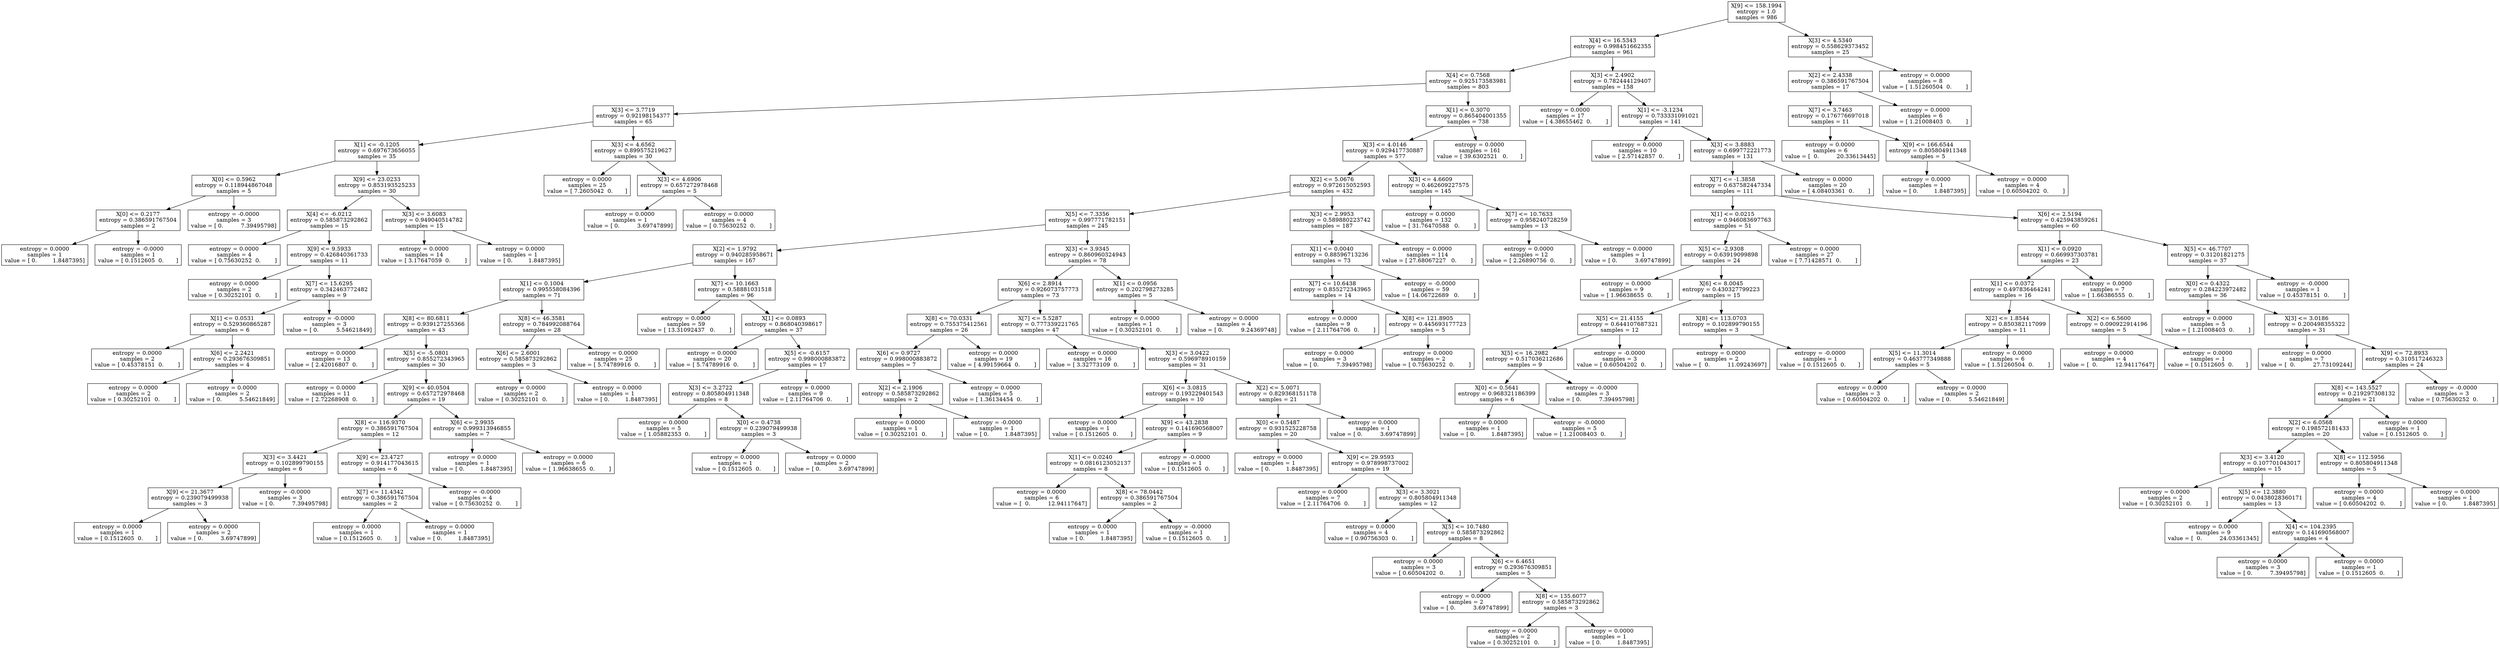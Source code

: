 digraph Tree {
0 [label="X[9] <= 158.1994\nentropy = 1.0\nsamples = 986", shape="box"] ;
1 [label="X[4] <= 16.5343\nentropy = 0.998451662355\nsamples = 961", shape="box"] ;
0 -> 1 ;
2 [label="X[4] <= 0.7568\nentropy = 0.925173583981\nsamples = 803", shape="box"] ;
1 -> 2 ;
3 [label="X[3] <= 3.7719\nentropy = 0.92198154377\nsamples = 65", shape="box"] ;
2 -> 3 ;
4 [label="X[1] <= -0.1205\nentropy = 0.697673656055\nsamples = 35", shape="box"] ;
3 -> 4 ;
5 [label="X[0] <= 0.5962\nentropy = 0.118944867048\nsamples = 5", shape="box"] ;
4 -> 5 ;
6 [label="X[0] <= 0.2177\nentropy = 0.386591767504\nsamples = 2", shape="box"] ;
5 -> 6 ;
7 [label="entropy = 0.0000\nsamples = 1\nvalue = [ 0.         1.8487395]", shape="box"] ;
6 -> 7 ;
8 [label="entropy = -0.0000\nsamples = 1\nvalue = [ 0.1512605  0.       ]", shape="box"] ;
6 -> 8 ;
9 [label="entropy = -0.0000\nsamples = 3\nvalue = [ 0.          7.39495798]", shape="box"] ;
5 -> 9 ;
10 [label="X[9] <= 23.0233\nentropy = 0.853193525233\nsamples = 30", shape="box"] ;
4 -> 10 ;
11 [label="X[4] <= -6.0212\nentropy = 0.585873292862\nsamples = 15", shape="box"] ;
10 -> 11 ;
12 [label="entropy = 0.0000\nsamples = 4\nvalue = [ 0.75630252  0.        ]", shape="box"] ;
11 -> 12 ;
13 [label="X[9] <= 9.5933\nentropy = 0.426840361733\nsamples = 11", shape="box"] ;
11 -> 13 ;
14 [label="entropy = 0.0000\nsamples = 2\nvalue = [ 0.30252101  0.        ]", shape="box"] ;
13 -> 14 ;
15 [label="X[7] <= 15.6295\nentropy = 0.342463772482\nsamples = 9", shape="box"] ;
13 -> 15 ;
16 [label="X[1] <= 0.0531\nentropy = 0.529360865287\nsamples = 6", shape="box"] ;
15 -> 16 ;
17 [label="entropy = 0.0000\nsamples = 2\nvalue = [ 0.45378151  0.        ]", shape="box"] ;
16 -> 17 ;
18 [label="X[6] <= 2.2421\nentropy = 0.293676309851\nsamples = 4", shape="box"] ;
16 -> 18 ;
19 [label="entropy = 0.0000\nsamples = 2\nvalue = [ 0.30252101  0.        ]", shape="box"] ;
18 -> 19 ;
20 [label="entropy = 0.0000\nsamples = 2\nvalue = [ 0.          5.54621849]", shape="box"] ;
18 -> 20 ;
21 [label="entropy = -0.0000\nsamples = 3\nvalue = [ 0.          5.54621849]", shape="box"] ;
15 -> 21 ;
22 [label="X[3] <= 3.6083\nentropy = 0.949040514782\nsamples = 15", shape="box"] ;
10 -> 22 ;
23 [label="entropy = 0.0000\nsamples = 14\nvalue = [ 3.17647059  0.        ]", shape="box"] ;
22 -> 23 ;
24 [label="entropy = 0.0000\nsamples = 1\nvalue = [ 0.         1.8487395]", shape="box"] ;
22 -> 24 ;
25 [label="X[3] <= 4.6562\nentropy = 0.899575219627\nsamples = 30", shape="box"] ;
3 -> 25 ;
26 [label="entropy = 0.0000\nsamples = 25\nvalue = [ 7.2605042  0.       ]", shape="box"] ;
25 -> 26 ;
27 [label="X[3] <= 4.6906\nentropy = 0.657272978468\nsamples = 5", shape="box"] ;
25 -> 27 ;
28 [label="entropy = 0.0000\nsamples = 1\nvalue = [ 0.          3.69747899]", shape="box"] ;
27 -> 28 ;
29 [label="entropy = 0.0000\nsamples = 4\nvalue = [ 0.75630252  0.        ]", shape="box"] ;
27 -> 29 ;
30 [label="X[1] <= 0.3070\nentropy = 0.865404001355\nsamples = 738", shape="box"] ;
2 -> 30 ;
31 [label="X[3] <= 4.0146\nentropy = 0.929417730887\nsamples = 577", shape="box"] ;
30 -> 31 ;
32 [label="X[2] <= 5.0676\nentropy = 0.972615052593\nsamples = 432", shape="box"] ;
31 -> 32 ;
33 [label="X[5] <= 7.3356\nentropy = 0.997771782151\nsamples = 245", shape="box"] ;
32 -> 33 ;
34 [label="X[2] <= 1.9792\nentropy = 0.940285958671\nsamples = 167", shape="box"] ;
33 -> 34 ;
35 [label="X[1] <= 0.1004\nentropy = 0.995558084396\nsamples = 71", shape="box"] ;
34 -> 35 ;
36 [label="X[8] <= 80.6811\nentropy = 0.939127255366\nsamples = 43", shape="box"] ;
35 -> 36 ;
37 [label="entropy = 0.0000\nsamples = 13\nvalue = [ 2.42016807  0.        ]", shape="box"] ;
36 -> 37 ;
38 [label="X[5] <= -5.0801\nentropy = 0.855272343965\nsamples = 30", shape="box"] ;
36 -> 38 ;
39 [label="entropy = 0.0000\nsamples = 11\nvalue = [ 2.72268908  0.        ]", shape="box"] ;
38 -> 39 ;
40 [label="X[9] <= 40.0504\nentropy = 0.657272978468\nsamples = 19", shape="box"] ;
38 -> 40 ;
41 [label="X[8] <= 116.9370\nentropy = 0.386591767504\nsamples = 12", shape="box"] ;
40 -> 41 ;
42 [label="X[3] <= 3.4421\nentropy = 0.102899790155\nsamples = 6", shape="box"] ;
41 -> 42 ;
43 [label="X[9] <= 21.3677\nentropy = 0.239079499938\nsamples = 3", shape="box"] ;
42 -> 43 ;
44 [label="entropy = 0.0000\nsamples = 1\nvalue = [ 0.1512605  0.       ]", shape="box"] ;
43 -> 44 ;
45 [label="entropy = 0.0000\nsamples = 2\nvalue = [ 0.          3.69747899]", shape="box"] ;
43 -> 45 ;
46 [label="entropy = -0.0000\nsamples = 3\nvalue = [ 0.          7.39495798]", shape="box"] ;
42 -> 46 ;
47 [label="X[9] <= 23.4727\nentropy = 0.914177043615\nsamples = 6", shape="box"] ;
41 -> 47 ;
48 [label="X[7] <= 11.4342\nentropy = 0.386591767504\nsamples = 2", shape="box"] ;
47 -> 48 ;
49 [label="entropy = 0.0000\nsamples = 1\nvalue = [ 0.1512605  0.       ]", shape="box"] ;
48 -> 49 ;
50 [label="entropy = 0.0000\nsamples = 1\nvalue = [ 0.         1.8487395]", shape="box"] ;
48 -> 50 ;
51 [label="entropy = -0.0000\nsamples = 4\nvalue = [ 0.75630252  0.        ]", shape="box"] ;
47 -> 51 ;
52 [label="X[6] <= 2.9935\nentropy = 0.999313946855\nsamples = 7", shape="box"] ;
40 -> 52 ;
53 [label="entropy = 0.0000\nsamples = 1\nvalue = [ 0.         1.8487395]", shape="box"] ;
52 -> 53 ;
54 [label="entropy = 0.0000\nsamples = 6\nvalue = [ 1.96638655  0.        ]", shape="box"] ;
52 -> 54 ;
55 [label="X[8] <= 46.3581\nentropy = 0.784992088764\nsamples = 28", shape="box"] ;
35 -> 55 ;
56 [label="X[6] <= 2.6001\nentropy = 0.585873292862\nsamples = 3", shape="box"] ;
55 -> 56 ;
57 [label="entropy = 0.0000\nsamples = 2\nvalue = [ 0.30252101  0.        ]", shape="box"] ;
56 -> 57 ;
58 [label="entropy = 0.0000\nsamples = 1\nvalue = [ 0.         1.8487395]", shape="box"] ;
56 -> 58 ;
59 [label="entropy = 0.0000\nsamples = 25\nvalue = [ 5.74789916  0.        ]", shape="box"] ;
55 -> 59 ;
60 [label="X[7] <= 10.1663\nentropy = 0.58881031518\nsamples = 96", shape="box"] ;
34 -> 60 ;
61 [label="entropy = 0.0000\nsamples = 59\nvalue = [ 13.31092437   0.        ]", shape="box"] ;
60 -> 61 ;
62 [label="X[1] <= 0.0893\nentropy = 0.868040398617\nsamples = 37", shape="box"] ;
60 -> 62 ;
63 [label="entropy = 0.0000\nsamples = 20\nvalue = [ 5.74789916  0.        ]", shape="box"] ;
62 -> 63 ;
64 [label="X[5] <= -0.6157\nentropy = 0.998000883872\nsamples = 17", shape="box"] ;
62 -> 64 ;
65 [label="X[3] <= 3.2722\nentropy = 0.805804911348\nsamples = 8", shape="box"] ;
64 -> 65 ;
66 [label="entropy = 0.0000\nsamples = 5\nvalue = [ 1.05882353  0.        ]", shape="box"] ;
65 -> 66 ;
67 [label="X[0] <= 0.4738\nentropy = 0.239079499938\nsamples = 3", shape="box"] ;
65 -> 67 ;
68 [label="entropy = 0.0000\nsamples = 1\nvalue = [ 0.1512605  0.       ]", shape="box"] ;
67 -> 68 ;
69 [label="entropy = 0.0000\nsamples = 2\nvalue = [ 0.          3.69747899]", shape="box"] ;
67 -> 69 ;
70 [label="entropy = 0.0000\nsamples = 9\nvalue = [ 2.11764706  0.        ]", shape="box"] ;
64 -> 70 ;
71 [label="X[3] <= 3.9345\nentropy = 0.860960324943\nsamples = 78", shape="box"] ;
33 -> 71 ;
72 [label="X[6] <= 2.8914\nentropy = 0.926073757773\nsamples = 73", shape="box"] ;
71 -> 72 ;
73 [label="X[8] <= 70.0331\nentropy = 0.755375412561\nsamples = 26", shape="box"] ;
72 -> 73 ;
74 [label="X[6] <= 0.9727\nentropy = 0.998000883872\nsamples = 7", shape="box"] ;
73 -> 74 ;
75 [label="X[2] <= 2.1906\nentropy = 0.585873292862\nsamples = 2", shape="box"] ;
74 -> 75 ;
76 [label="entropy = 0.0000\nsamples = 1\nvalue = [ 0.30252101  0.        ]", shape="box"] ;
75 -> 76 ;
77 [label="entropy = -0.0000\nsamples = 1\nvalue = [ 0.         1.8487395]", shape="box"] ;
75 -> 77 ;
78 [label="entropy = 0.0000\nsamples = 5\nvalue = [ 1.36134454  0.        ]", shape="box"] ;
74 -> 78 ;
79 [label="entropy = 0.0000\nsamples = 19\nvalue = [ 4.99159664  0.        ]", shape="box"] ;
73 -> 79 ;
80 [label="X[7] <= 5.5287\nentropy = 0.777339221765\nsamples = 47", shape="box"] ;
72 -> 80 ;
81 [label="entropy = 0.0000\nsamples = 16\nvalue = [ 3.32773109  0.        ]", shape="box"] ;
80 -> 81 ;
82 [label="X[3] <= 3.0422\nentropy = 0.596978910159\nsamples = 31", shape="box"] ;
80 -> 82 ;
83 [label="X[6] <= 3.0815\nentropy = 0.193229401543\nsamples = 10", shape="box"] ;
82 -> 83 ;
84 [label="entropy = 0.0000\nsamples = 1\nvalue = [ 0.1512605  0.       ]", shape="box"] ;
83 -> 84 ;
85 [label="X[9] <= 43.2838\nentropy = 0.141690568007\nsamples = 9", shape="box"] ;
83 -> 85 ;
86 [label="X[1] <= 0.0240\nentropy = 0.0816123052137\nsamples = 8", shape="box"] ;
85 -> 86 ;
87 [label="entropy = 0.0000\nsamples = 6\nvalue = [  0.          12.94117647]", shape="box"] ;
86 -> 87 ;
88 [label="X[8] <= 78.0442\nentropy = 0.386591767504\nsamples = 2", shape="box"] ;
86 -> 88 ;
89 [label="entropy = 0.0000\nsamples = 1\nvalue = [ 0.         1.8487395]", shape="box"] ;
88 -> 89 ;
90 [label="entropy = -0.0000\nsamples = 1\nvalue = [ 0.1512605  0.       ]", shape="box"] ;
88 -> 90 ;
91 [label="entropy = -0.0000\nsamples = 1\nvalue = [ 0.1512605  0.       ]", shape="box"] ;
85 -> 91 ;
92 [label="X[2] <= 5.0071\nentropy = 0.829368151178\nsamples = 21", shape="box"] ;
82 -> 92 ;
93 [label="X[0] <= 0.5487\nentropy = 0.931525228758\nsamples = 20", shape="box"] ;
92 -> 93 ;
94 [label="entropy = 0.0000\nsamples = 1\nvalue = [ 0.         1.8487395]", shape="box"] ;
93 -> 94 ;
95 [label="X[9] <= 29.9593\nentropy = 0.978998737002\nsamples = 19", shape="box"] ;
93 -> 95 ;
96 [label="entropy = 0.0000\nsamples = 7\nvalue = [ 2.11764706  0.        ]", shape="box"] ;
95 -> 96 ;
97 [label="X[3] <= 3.3021\nentropy = 0.805804911348\nsamples = 12", shape="box"] ;
95 -> 97 ;
98 [label="entropy = 0.0000\nsamples = 4\nvalue = [ 0.90756303  0.        ]", shape="box"] ;
97 -> 98 ;
99 [label="X[5] <= 10.7480\nentropy = 0.585873292862\nsamples = 8", shape="box"] ;
97 -> 99 ;
100 [label="entropy = 0.0000\nsamples = 3\nvalue = [ 0.60504202  0.        ]", shape="box"] ;
99 -> 100 ;
101 [label="X[6] <= 6.4651\nentropy = 0.293676309851\nsamples = 5", shape="box"] ;
99 -> 101 ;
102 [label="entropy = 0.0000\nsamples = 2\nvalue = [ 0.          3.69747899]", shape="box"] ;
101 -> 102 ;
103 [label="X[8] <= 135.6077\nentropy = 0.585873292862\nsamples = 3", shape="box"] ;
101 -> 103 ;
104 [label="entropy = 0.0000\nsamples = 2\nvalue = [ 0.30252101  0.        ]", shape="box"] ;
103 -> 104 ;
105 [label="entropy = 0.0000\nsamples = 1\nvalue = [ 0.         1.8487395]", shape="box"] ;
103 -> 105 ;
106 [label="entropy = 0.0000\nsamples = 1\nvalue = [ 0.          3.69747899]", shape="box"] ;
92 -> 106 ;
107 [label="X[1] <= 0.0956\nentropy = 0.202798273285\nsamples = 5", shape="box"] ;
71 -> 107 ;
108 [label="entropy = 0.0000\nsamples = 1\nvalue = [ 0.30252101  0.        ]", shape="box"] ;
107 -> 108 ;
109 [label="entropy = 0.0000\nsamples = 4\nvalue = [ 0.          9.24369748]", shape="box"] ;
107 -> 109 ;
110 [label="X[3] <= 2.9953\nentropy = 0.589880223742\nsamples = 187", shape="box"] ;
32 -> 110 ;
111 [label="X[1] <= 0.0040\nentropy = 0.88596713236\nsamples = 73", shape="box"] ;
110 -> 111 ;
112 [label="X[7] <= 10.6438\nentropy = 0.855272343965\nsamples = 14", shape="box"] ;
111 -> 112 ;
113 [label="entropy = 0.0000\nsamples = 9\nvalue = [ 2.11764706  0.        ]", shape="box"] ;
112 -> 113 ;
114 [label="X[8] <= 121.8905\nentropy = 0.445693177723\nsamples = 5", shape="box"] ;
112 -> 114 ;
115 [label="entropy = 0.0000\nsamples = 3\nvalue = [ 0.          7.39495798]", shape="box"] ;
114 -> 115 ;
116 [label="entropy = 0.0000\nsamples = 2\nvalue = [ 0.75630252  0.        ]", shape="box"] ;
114 -> 116 ;
117 [label="entropy = -0.0000\nsamples = 59\nvalue = [ 14.06722689   0.        ]", shape="box"] ;
111 -> 117 ;
118 [label="entropy = 0.0000\nsamples = 114\nvalue = [ 27.68067227   0.        ]", shape="box"] ;
110 -> 118 ;
119 [label="X[3] <= 4.6609\nentropy = 0.462609227575\nsamples = 145", shape="box"] ;
31 -> 119 ;
120 [label="entropy = 0.0000\nsamples = 132\nvalue = [ 31.76470588   0.        ]", shape="box"] ;
119 -> 120 ;
121 [label="X[7] <= 10.7633\nentropy = 0.958240728259\nsamples = 13", shape="box"] ;
119 -> 121 ;
122 [label="entropy = 0.0000\nsamples = 12\nvalue = [ 2.26890756  0.        ]", shape="box"] ;
121 -> 122 ;
123 [label="entropy = 0.0000\nsamples = 1\nvalue = [ 0.          3.69747899]", shape="box"] ;
121 -> 123 ;
124 [label="entropy = 0.0000\nsamples = 161\nvalue = [ 39.6302521   0.       ]", shape="box"] ;
30 -> 124 ;
125 [label="X[3] <= 2.4902\nentropy = 0.782444129407\nsamples = 158", shape="box"] ;
1 -> 125 ;
126 [label="entropy = 0.0000\nsamples = 17\nvalue = [ 4.38655462  0.        ]", shape="box"] ;
125 -> 126 ;
127 [label="X[1] <= -3.1234\nentropy = 0.733331091021\nsamples = 141", shape="box"] ;
125 -> 127 ;
128 [label="entropy = 0.0000\nsamples = 10\nvalue = [ 2.57142857  0.        ]", shape="box"] ;
127 -> 128 ;
129 [label="X[3] <= 3.8883\nentropy = 0.699772221773\nsamples = 131", shape="box"] ;
127 -> 129 ;
130 [label="X[7] <= -1.3858\nentropy = 0.637582447334\nsamples = 111", shape="box"] ;
129 -> 130 ;
131 [label="X[1] <= 0.0215\nentropy = 0.946083697763\nsamples = 51", shape="box"] ;
130 -> 131 ;
132 [label="X[5] <= -2.9308\nentropy = 0.63919099898\nsamples = 24", shape="box"] ;
131 -> 132 ;
133 [label="entropy = 0.0000\nsamples = 9\nvalue = [ 1.96638655  0.        ]", shape="box"] ;
132 -> 133 ;
134 [label="X[6] <= 8.0045\nentropy = 0.430327799223\nsamples = 15", shape="box"] ;
132 -> 134 ;
135 [label="X[5] <= 21.4155\nentropy = 0.644107687321\nsamples = 12", shape="box"] ;
134 -> 135 ;
136 [label="X[5] <= 16.2982\nentropy = 0.517036212686\nsamples = 9", shape="box"] ;
135 -> 136 ;
137 [label="X[0] <= 0.5641\nentropy = 0.968321186399\nsamples = 6", shape="box"] ;
136 -> 137 ;
138 [label="entropy = 0.0000\nsamples = 1\nvalue = [ 0.         1.8487395]", shape="box"] ;
137 -> 138 ;
139 [label="entropy = -0.0000\nsamples = 5\nvalue = [ 1.21008403  0.        ]", shape="box"] ;
137 -> 139 ;
140 [label="entropy = -0.0000\nsamples = 3\nvalue = [ 0.          7.39495798]", shape="box"] ;
136 -> 140 ;
141 [label="entropy = -0.0000\nsamples = 3\nvalue = [ 0.60504202  0.        ]", shape="box"] ;
135 -> 141 ;
142 [label="X[8] <= 113.0703\nentropy = 0.102899790155\nsamples = 3", shape="box"] ;
134 -> 142 ;
143 [label="entropy = 0.0000\nsamples = 2\nvalue = [  0.          11.09243697]", shape="box"] ;
142 -> 143 ;
144 [label="entropy = -0.0000\nsamples = 1\nvalue = [ 0.1512605  0.       ]", shape="box"] ;
142 -> 144 ;
145 [label="entropy = 0.0000\nsamples = 27\nvalue = [ 7.71428571  0.        ]", shape="box"] ;
131 -> 145 ;
146 [label="X[6] <= 2.5194\nentropy = 0.425943859261\nsamples = 60", shape="box"] ;
130 -> 146 ;
147 [label="X[1] <= 0.0920\nentropy = 0.669937303781\nsamples = 23", shape="box"] ;
146 -> 147 ;
148 [label="X[1] <= 0.0372\nentropy = 0.497836464241\nsamples = 16", shape="box"] ;
147 -> 148 ;
149 [label="X[2] <= 1.8544\nentropy = 0.850382117099\nsamples = 11", shape="box"] ;
148 -> 149 ;
150 [label="X[5] <= 11.3014\nentropy = 0.463777349888\nsamples = 5", shape="box"] ;
149 -> 150 ;
151 [label="entropy = 0.0000\nsamples = 3\nvalue = [ 0.60504202  0.        ]", shape="box"] ;
150 -> 151 ;
152 [label="entropy = 0.0000\nsamples = 2\nvalue = [ 0.          5.54621849]", shape="box"] ;
150 -> 152 ;
153 [label="entropy = 0.0000\nsamples = 6\nvalue = [ 1.51260504  0.        ]", shape="box"] ;
149 -> 153 ;
154 [label="X[2] <= 6.5600\nentropy = 0.090922914196\nsamples = 5", shape="box"] ;
148 -> 154 ;
155 [label="entropy = 0.0000\nsamples = 4\nvalue = [  0.          12.94117647]", shape="box"] ;
154 -> 155 ;
156 [label="entropy = 0.0000\nsamples = 1\nvalue = [ 0.1512605  0.       ]", shape="box"] ;
154 -> 156 ;
157 [label="entropy = 0.0000\nsamples = 7\nvalue = [ 1.66386555  0.        ]", shape="box"] ;
147 -> 157 ;
158 [label="X[5] <= 46.7707\nentropy = 0.31201821275\nsamples = 37", shape="box"] ;
146 -> 158 ;
159 [label="X[0] <= 0.4322\nentropy = 0.284223972482\nsamples = 36", shape="box"] ;
158 -> 159 ;
160 [label="entropy = 0.0000\nsamples = 5\nvalue = [ 1.21008403  0.        ]", shape="box"] ;
159 -> 160 ;
161 [label="X[3] <= 3.0186\nentropy = 0.200498355322\nsamples = 31", shape="box"] ;
159 -> 161 ;
162 [label="entropy = 0.0000\nsamples = 7\nvalue = [  0.          27.73109244]", shape="box"] ;
161 -> 162 ;
163 [label="X[9] <= 72.8933\nentropy = 0.310517246323\nsamples = 24", shape="box"] ;
161 -> 163 ;
164 [label="X[8] <= 143.5527\nentropy = 0.219297308132\nsamples = 21", shape="box"] ;
163 -> 164 ;
165 [label="X[2] <= 6.0568\nentropy = 0.198572181433\nsamples = 20", shape="box"] ;
164 -> 165 ;
166 [label="X[3] <= 3.4120\nentropy = 0.107701043017\nsamples = 15", shape="box"] ;
165 -> 166 ;
167 [label="entropy = 0.0000\nsamples = 2\nvalue = [ 0.30252101  0.        ]", shape="box"] ;
166 -> 167 ;
168 [label="X[5] <= 12.3880\nentropy = 0.0438028360171\nsamples = 13", shape="box"] ;
166 -> 168 ;
169 [label="entropy = 0.0000\nsamples = 9\nvalue = [  0.          24.03361345]", shape="box"] ;
168 -> 169 ;
170 [label="X[4] <= 104.2395\nentropy = 0.141690568007\nsamples = 4", shape="box"] ;
168 -> 170 ;
171 [label="entropy = 0.0000\nsamples = 3\nvalue = [ 0.          7.39495798]", shape="box"] ;
170 -> 171 ;
172 [label="entropy = 0.0000\nsamples = 1\nvalue = [ 0.1512605  0.       ]", shape="box"] ;
170 -> 172 ;
173 [label="X[8] <= 112.5956\nentropy = 0.805804911348\nsamples = 5", shape="box"] ;
165 -> 173 ;
174 [label="entropy = 0.0000\nsamples = 4\nvalue = [ 0.60504202  0.        ]", shape="box"] ;
173 -> 174 ;
175 [label="entropy = 0.0000\nsamples = 1\nvalue = [ 0.         1.8487395]", shape="box"] ;
173 -> 175 ;
176 [label="entropy = 0.0000\nsamples = 1\nvalue = [ 0.1512605  0.       ]", shape="box"] ;
164 -> 176 ;
177 [label="entropy = -0.0000\nsamples = 3\nvalue = [ 0.75630252  0.        ]", shape="box"] ;
163 -> 177 ;
178 [label="entropy = -0.0000\nsamples = 1\nvalue = [ 0.45378151  0.        ]", shape="box"] ;
158 -> 178 ;
179 [label="entropy = 0.0000\nsamples = 20\nvalue = [ 4.08403361  0.        ]", shape="box"] ;
129 -> 179 ;
180 [label="X[3] <= 4.5340\nentropy = 0.558629373452\nsamples = 25", shape="box"] ;
0 -> 180 ;
181 [label="X[2] <= 2.4338\nentropy = 0.386591767504\nsamples = 17", shape="box"] ;
180 -> 181 ;
182 [label="X[7] <= 3.7463\nentropy = 0.176776697018\nsamples = 11", shape="box"] ;
181 -> 182 ;
183 [label="entropy = 0.0000\nsamples = 6\nvalue = [  0.          20.33613445]", shape="box"] ;
182 -> 183 ;
184 [label="X[9] <= 166.6544\nentropy = 0.805804911348\nsamples = 5", shape="box"] ;
182 -> 184 ;
185 [label="entropy = 0.0000\nsamples = 1\nvalue = [ 0.         1.8487395]", shape="box"] ;
184 -> 185 ;
186 [label="entropy = 0.0000\nsamples = 4\nvalue = [ 0.60504202  0.        ]", shape="box"] ;
184 -> 186 ;
187 [label="entropy = 0.0000\nsamples = 6\nvalue = [ 1.21008403  0.        ]", shape="box"] ;
181 -> 187 ;
188 [label="entropy = 0.0000\nsamples = 8\nvalue = [ 1.51260504  0.        ]", shape="box"] ;
180 -> 188 ;
}